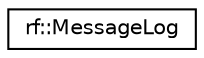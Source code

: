 digraph "Graphical Class Hierarchy"
{
  edge [fontname="Helvetica",fontsize="10",labelfontname="Helvetica",labelfontsize="10"];
  node [fontname="Helvetica",fontsize="10",shape=record];
  rankdir="LR";
  Node0 [label="rf::MessageLog",height=0.2,width=0.4,color="black", fillcolor="white", style="filled",URL="$classrf_1_1_message_log.html",tooltip="Non-blocking Message log handler, stores and displays messages. "];
}
